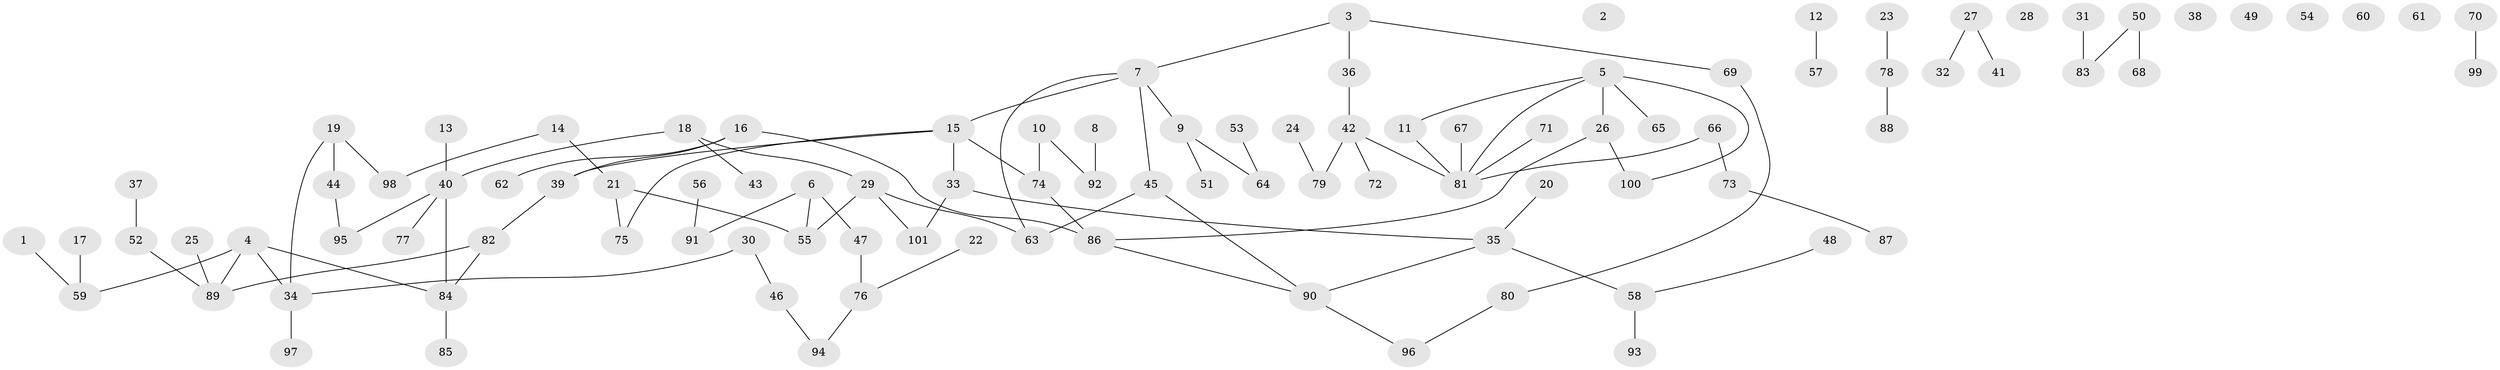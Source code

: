 // coarse degree distribution, {1: 0.3695652173913043, 0: 0.21739130434782608, 9: 0.021739130434782608, 5: 0.043478260869565216, 4: 0.15217391304347827, 2: 0.10869565217391304, 3: 0.08695652173913043}
// Generated by graph-tools (version 1.1) at 2025/16/03/04/25 18:16:42]
// undirected, 101 vertices, 103 edges
graph export_dot {
graph [start="1"]
  node [color=gray90,style=filled];
  1;
  2;
  3;
  4;
  5;
  6;
  7;
  8;
  9;
  10;
  11;
  12;
  13;
  14;
  15;
  16;
  17;
  18;
  19;
  20;
  21;
  22;
  23;
  24;
  25;
  26;
  27;
  28;
  29;
  30;
  31;
  32;
  33;
  34;
  35;
  36;
  37;
  38;
  39;
  40;
  41;
  42;
  43;
  44;
  45;
  46;
  47;
  48;
  49;
  50;
  51;
  52;
  53;
  54;
  55;
  56;
  57;
  58;
  59;
  60;
  61;
  62;
  63;
  64;
  65;
  66;
  67;
  68;
  69;
  70;
  71;
  72;
  73;
  74;
  75;
  76;
  77;
  78;
  79;
  80;
  81;
  82;
  83;
  84;
  85;
  86;
  87;
  88;
  89;
  90;
  91;
  92;
  93;
  94;
  95;
  96;
  97;
  98;
  99;
  100;
  101;
  1 -- 59;
  3 -- 7;
  3 -- 36;
  3 -- 69;
  4 -- 34;
  4 -- 59;
  4 -- 84;
  4 -- 89;
  5 -- 11;
  5 -- 26;
  5 -- 65;
  5 -- 81;
  5 -- 100;
  6 -- 47;
  6 -- 55;
  6 -- 91;
  7 -- 9;
  7 -- 15;
  7 -- 45;
  7 -- 63;
  8 -- 92;
  9 -- 51;
  9 -- 64;
  10 -- 74;
  10 -- 92;
  11 -- 81;
  12 -- 57;
  13 -- 40;
  14 -- 21;
  14 -- 98;
  15 -- 33;
  15 -- 39;
  15 -- 74;
  15 -- 75;
  16 -- 39;
  16 -- 62;
  16 -- 86;
  17 -- 59;
  18 -- 29;
  18 -- 40;
  18 -- 43;
  19 -- 34;
  19 -- 44;
  19 -- 98;
  20 -- 35;
  21 -- 55;
  21 -- 75;
  22 -- 76;
  23 -- 78;
  24 -- 79;
  25 -- 89;
  26 -- 86;
  26 -- 100;
  27 -- 32;
  27 -- 41;
  29 -- 55;
  29 -- 63;
  29 -- 101;
  30 -- 34;
  30 -- 46;
  31 -- 83;
  33 -- 35;
  33 -- 101;
  34 -- 97;
  35 -- 58;
  35 -- 90;
  36 -- 42;
  37 -- 52;
  39 -- 82;
  40 -- 77;
  40 -- 84;
  40 -- 95;
  42 -- 72;
  42 -- 79;
  42 -- 81;
  44 -- 95;
  45 -- 63;
  45 -- 90;
  46 -- 94;
  47 -- 76;
  48 -- 58;
  50 -- 68;
  50 -- 83;
  52 -- 89;
  53 -- 64;
  56 -- 91;
  58 -- 93;
  66 -- 73;
  66 -- 81;
  67 -- 81;
  69 -- 80;
  70 -- 99;
  71 -- 81;
  73 -- 87;
  74 -- 86;
  76 -- 94;
  78 -- 88;
  80 -- 96;
  82 -- 84;
  82 -- 89;
  84 -- 85;
  86 -- 90;
  90 -- 96;
}
